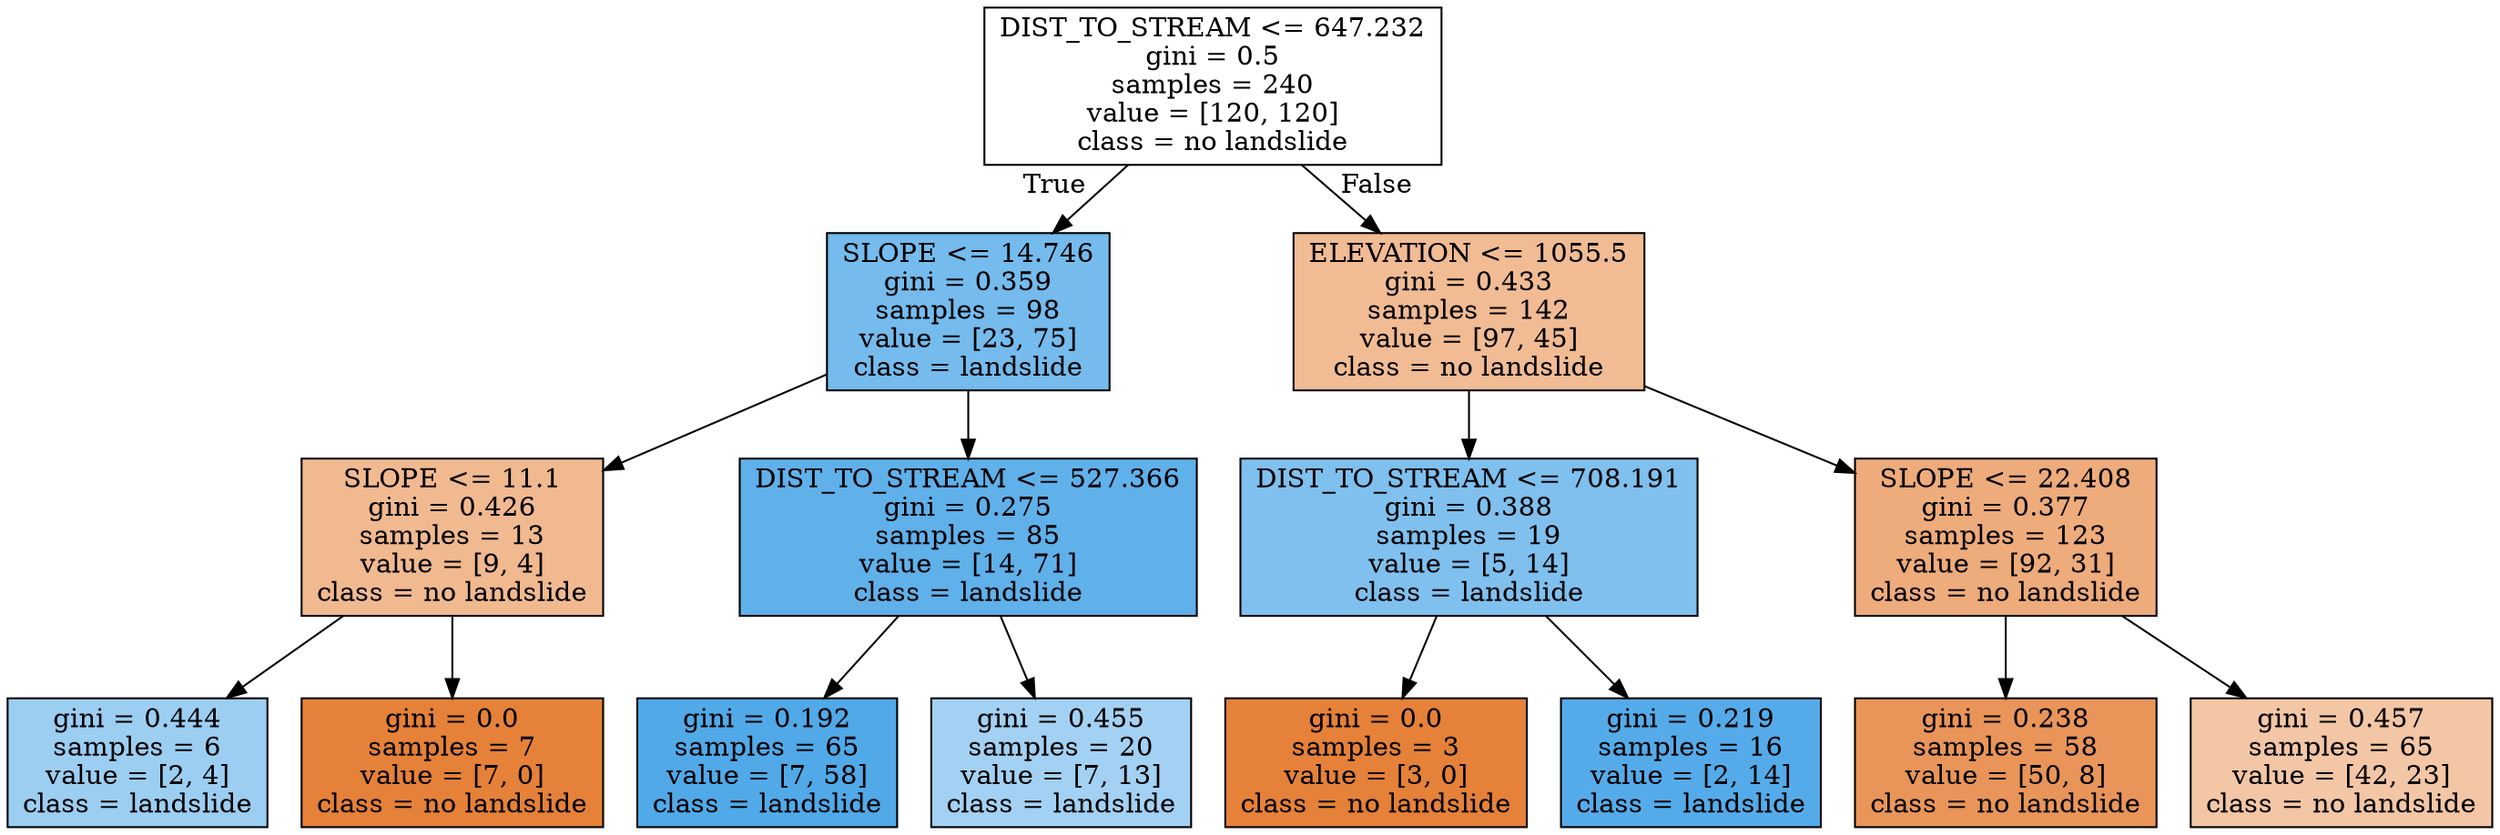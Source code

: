 digraph Tree {
node [shape=box, style="filled", color="black"] ;
graph [ranksep=equally, splines=polyline] ;
0 [label="DIST_TO_STREAM <= 647.232\ngini = 0.5\nsamples = 240\nvalue = [120, 120]\nclass = no landslide", fillcolor="#e5813900"] ;
1 [label="SLOPE <= 14.746\ngini = 0.359\nsamples = 98\nvalue = [23, 75]\nclass = landslide", fillcolor="#399de5b1"] ;
0 -> 1 [labeldistance=2.5, labelangle=45, headlabel="True"] ;
2 [label="SLOPE <= 11.1\ngini = 0.426\nsamples = 13\nvalue = [9, 4]\nclass = no landslide", fillcolor="#e581398e"] ;
1 -> 2 ;
3 [label="gini = 0.444\nsamples = 6\nvalue = [2, 4]\nclass = landslide", fillcolor="#399de57f"] ;
2 -> 3 ;
4 [label="gini = 0.0\nsamples = 7\nvalue = [7, 0]\nclass = no landslide", fillcolor="#e58139ff"] ;
2 -> 4 ;
5 [label="DIST_TO_STREAM <= 527.366\ngini = 0.275\nsamples = 85\nvalue = [14, 71]\nclass = landslide", fillcolor="#399de5cd"] ;
1 -> 5 ;
6 [label="gini = 0.192\nsamples = 65\nvalue = [7, 58]\nclass = landslide", fillcolor="#399de5e0"] ;
5 -> 6 ;
7 [label="gini = 0.455\nsamples = 20\nvalue = [7, 13]\nclass = landslide", fillcolor="#399de576"] ;
5 -> 7 ;
8 [label="ELEVATION <= 1055.5\ngini = 0.433\nsamples = 142\nvalue = [97, 45]\nclass = no landslide", fillcolor="#e5813989"] ;
0 -> 8 [labeldistance=2.5, labelangle=-45, headlabel="False"] ;
9 [label="DIST_TO_STREAM <= 708.191\ngini = 0.388\nsamples = 19\nvalue = [5, 14]\nclass = landslide", fillcolor="#399de5a4"] ;
8 -> 9 ;
10 [label="gini = 0.0\nsamples = 3\nvalue = [3, 0]\nclass = no landslide", fillcolor="#e58139ff"] ;
9 -> 10 ;
11 [label="gini = 0.219\nsamples = 16\nvalue = [2, 14]\nclass = landslide", fillcolor="#399de5db"] ;
9 -> 11 ;
12 [label="SLOPE <= 22.408\ngini = 0.377\nsamples = 123\nvalue = [92, 31]\nclass = no landslide", fillcolor="#e58139a9"] ;
8 -> 12 ;
13 [label="gini = 0.238\nsamples = 58\nvalue = [50, 8]\nclass = no landslide", fillcolor="#e58139d6"] ;
12 -> 13 ;
14 [label="gini = 0.457\nsamples = 65\nvalue = [42, 23]\nclass = no landslide", fillcolor="#e5813973"] ;
12 -> 14 ;
{rank=same ; 0} ;
{rank=same ; 1; 8} ;
{rank=same ; 2; 5; 9; 12} ;
{rank=same ; 3; 4; 6; 7; 10; 11; 13; 14} ;
}